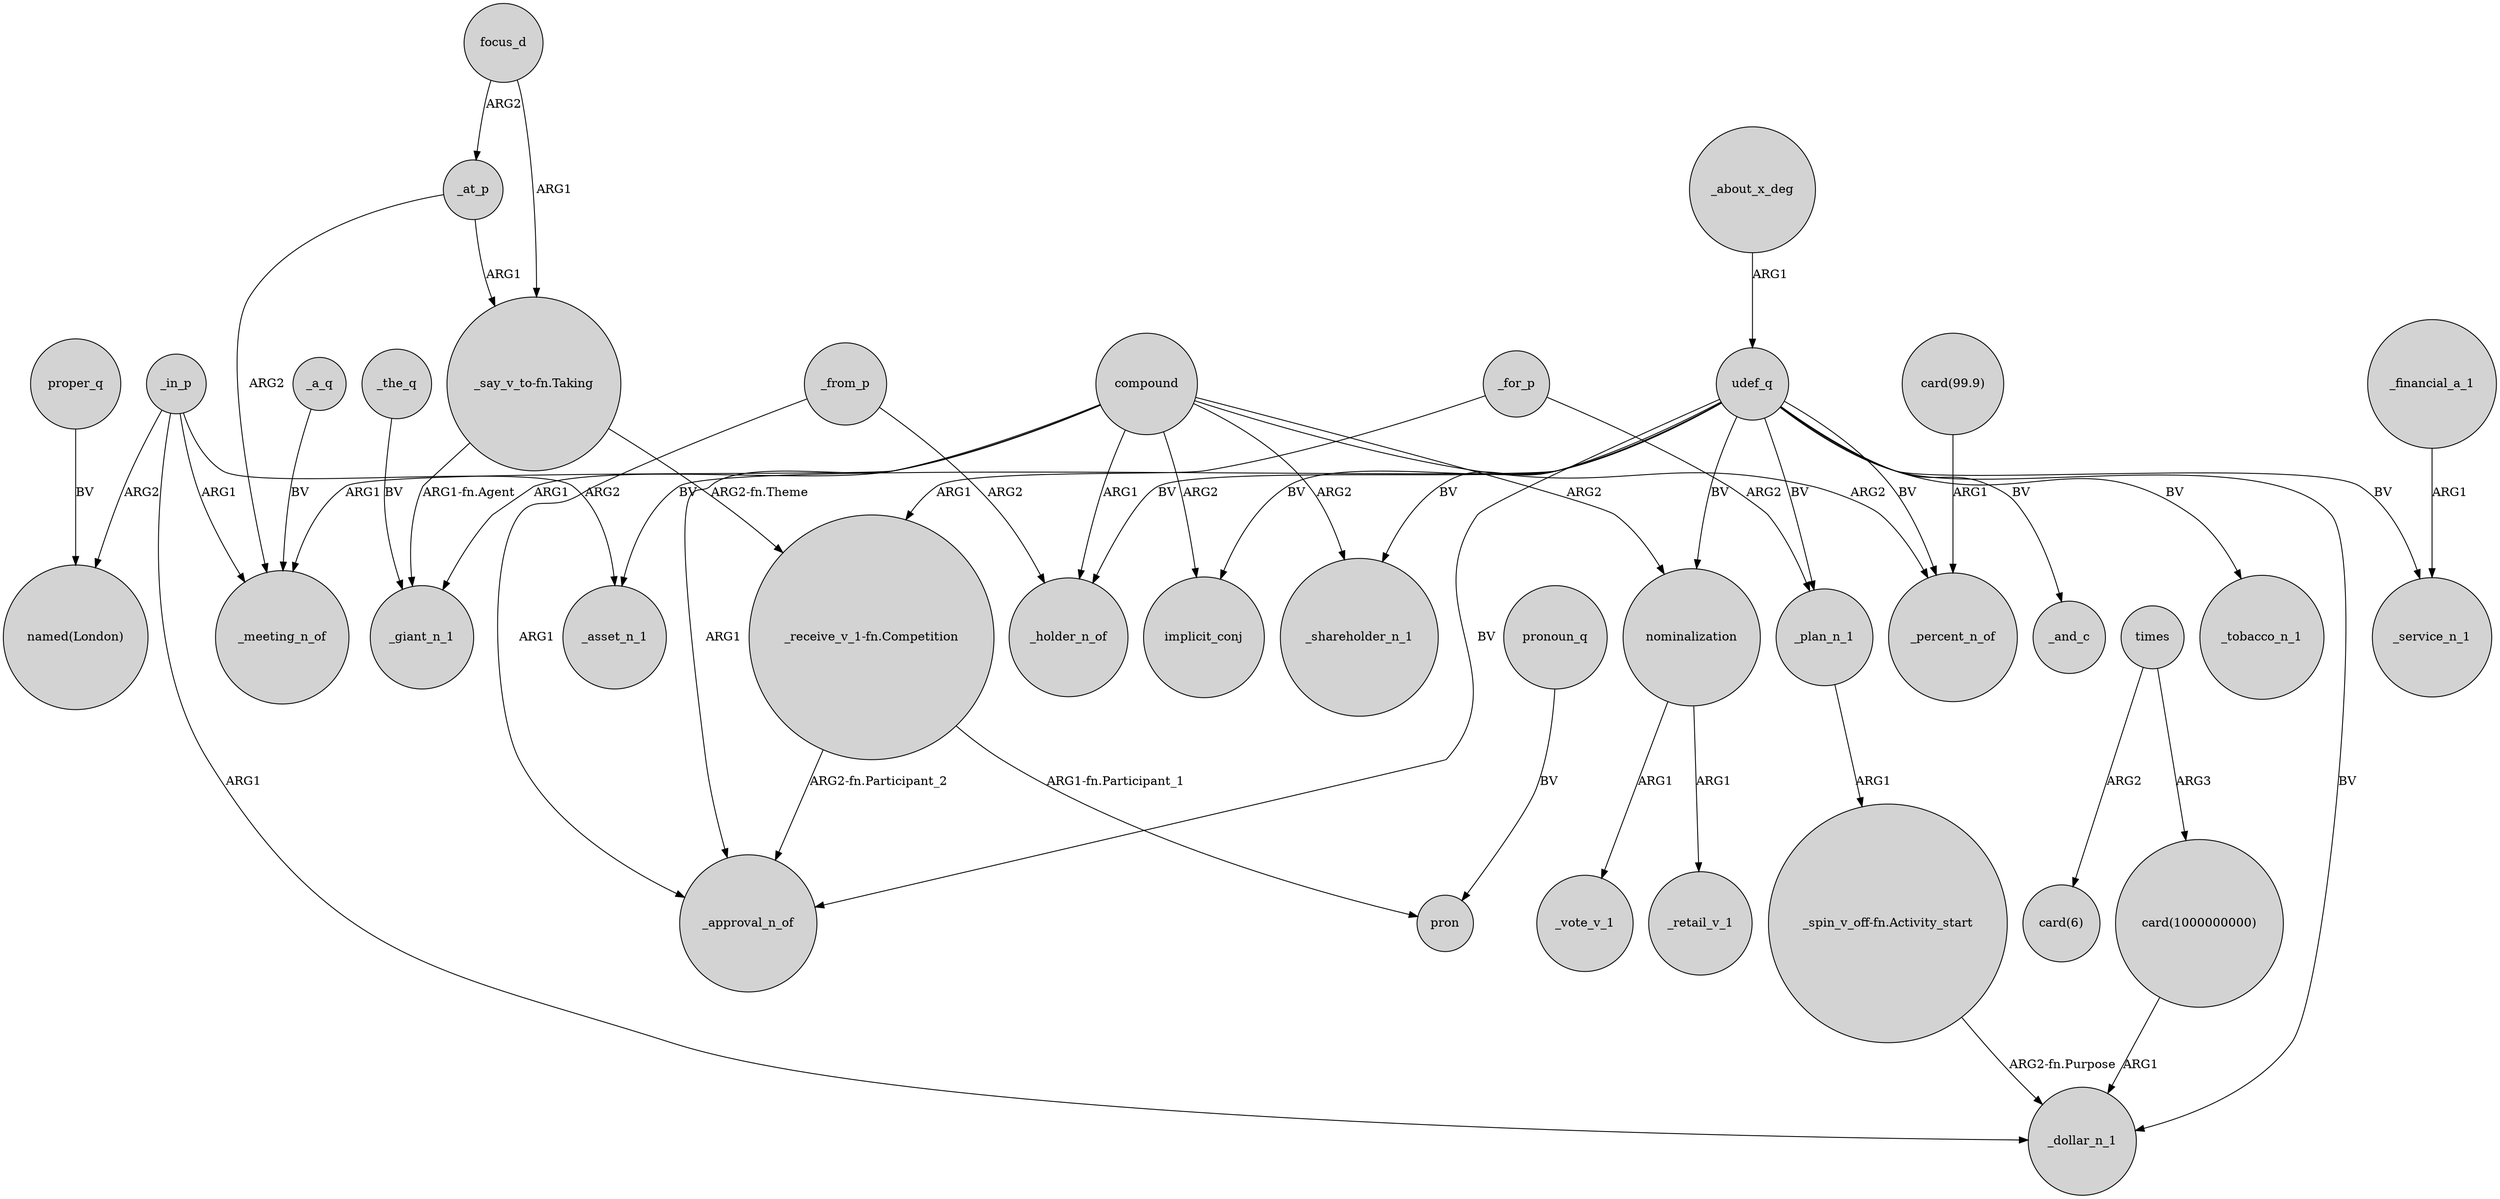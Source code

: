 digraph {
	node [shape=circle style=filled]
	_for_p -> "_receive_v_1-fn.Competition" [label=ARG1]
	"_spin_v_off-fn.Activity_start" -> _dollar_n_1 [label="ARG2-fn.Purpose"]
	"card(1000000000)" -> _dollar_n_1 [label=ARG1]
	nominalization -> _retail_v_1 [label=ARG1]
	compound -> _holder_n_of [label=ARG1]
	udef_q -> _service_n_1 [label=BV]
	_from_p -> _approval_n_of [label=ARG1]
	nominalization -> _vote_v_1 [label=ARG1]
	udef_q -> _approval_n_of [label=BV]
	focus_d -> "_say_v_to-fn.Taking" [label=ARG1]
	_in_p -> "named(London)" [label=ARG2]
	compound -> _shareholder_n_1 [label=ARG2]
	"_say_v_to-fn.Taking" -> "_receive_v_1-fn.Competition" [label="ARG2-fn.Theme"]
	udef_q -> _shareholder_n_1 [label=BV]
	_financial_a_1 -> _service_n_1 [label=ARG1]
	udef_q -> nominalization [label=BV]
	_at_p -> "_say_v_to-fn.Taking" [label=ARG1]
	udef_q -> _and_c [label=BV]
	times -> "card(1000000000)" [label=ARG3]
	udef_q -> _asset_n_1 [label=BV]
	focus_d -> _at_p [label=ARG2]
	"_receive_v_1-fn.Competition" -> _approval_n_of [label="ARG2-fn.Participant_2"]
	"_receive_v_1-fn.Competition" -> pron [label="ARG1-fn.Participant_1"]
	compound -> implicit_conj [label=ARG2]
	"card(99.9)" -> _percent_n_of [label=ARG1]
	compound -> nominalization [label=ARG2]
	_about_x_deg -> udef_q [label=ARG1]
	compound -> _meeting_n_of [label=ARG1]
	pronoun_q -> pron [label=BV]
	_in_p -> _dollar_n_1 [label=ARG1]
	_from_p -> _holder_n_of [label=ARG2]
	_plan_n_1 -> "_spin_v_off-fn.Activity_start" [label=ARG1]
	_a_q -> _meeting_n_of [label=BV]
	times -> "card(6)" [label=ARG2]
	udef_q -> _percent_n_of [label=BV]
	udef_q -> _holder_n_of [label=BV]
	udef_q -> _plan_n_1 [label=BV]
	_in_p -> _asset_n_1 [label=ARG2]
	compound -> _percent_n_of [label=ARG2]
	udef_q -> _tobacco_n_1 [label=BV]
	udef_q -> _dollar_n_1 [label=BV]
	_in_p -> _meeting_n_of [label=ARG1]
	compound -> _giant_n_1 [label=ARG1]
	proper_q -> "named(London)" [label=BV]
	"_say_v_to-fn.Taking" -> _giant_n_1 [label="ARG1-fn.Agent"]
	_the_q -> _giant_n_1 [label=BV]
	_at_p -> _meeting_n_of [label=ARG2]
	_for_p -> _plan_n_1 [label=ARG2]
	compound -> _approval_n_of [label=ARG1]
	udef_q -> implicit_conj [label=BV]
}
